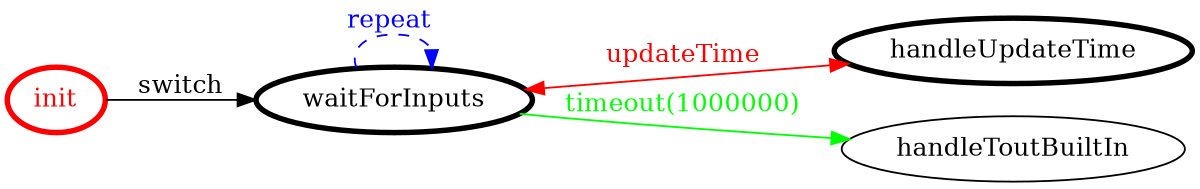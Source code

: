 /*
*
* A GraphViz DOT FSM description 
* Please use a GraphViz visualizer (like http://www.webgraphviz.com)
*  
*/

digraph finite_state_machine {
	rankdir=LR
	size="8,5"
	
	init [ color = red ][ fontcolor = red ][ penwidth = 3 ]
	handleUpdateTime [ color = black ][ fontcolor = black ][ penwidth = 3 ]
	waitForInputs [ color = black ][ fontcolor = black ][ penwidth = 3 ]
	
	waitForInputs -> waitForInputs [ label = "repeat "][ style = dashed ][ color = blue ][ fontcolor = blue ]
	init -> waitForInputs [ label = "switch" ][ color = black ][ fontcolor = black ]
	waitForInputs -> handleToutBuiltIn [ label = "timeout(1000000)" ][ color = green ][ fontcolor = green ]
	waitForInputs -> handleUpdateTime [ label = "updateTime" ][ color = red ][ fontcolor = red ][ dir = both ]
}
